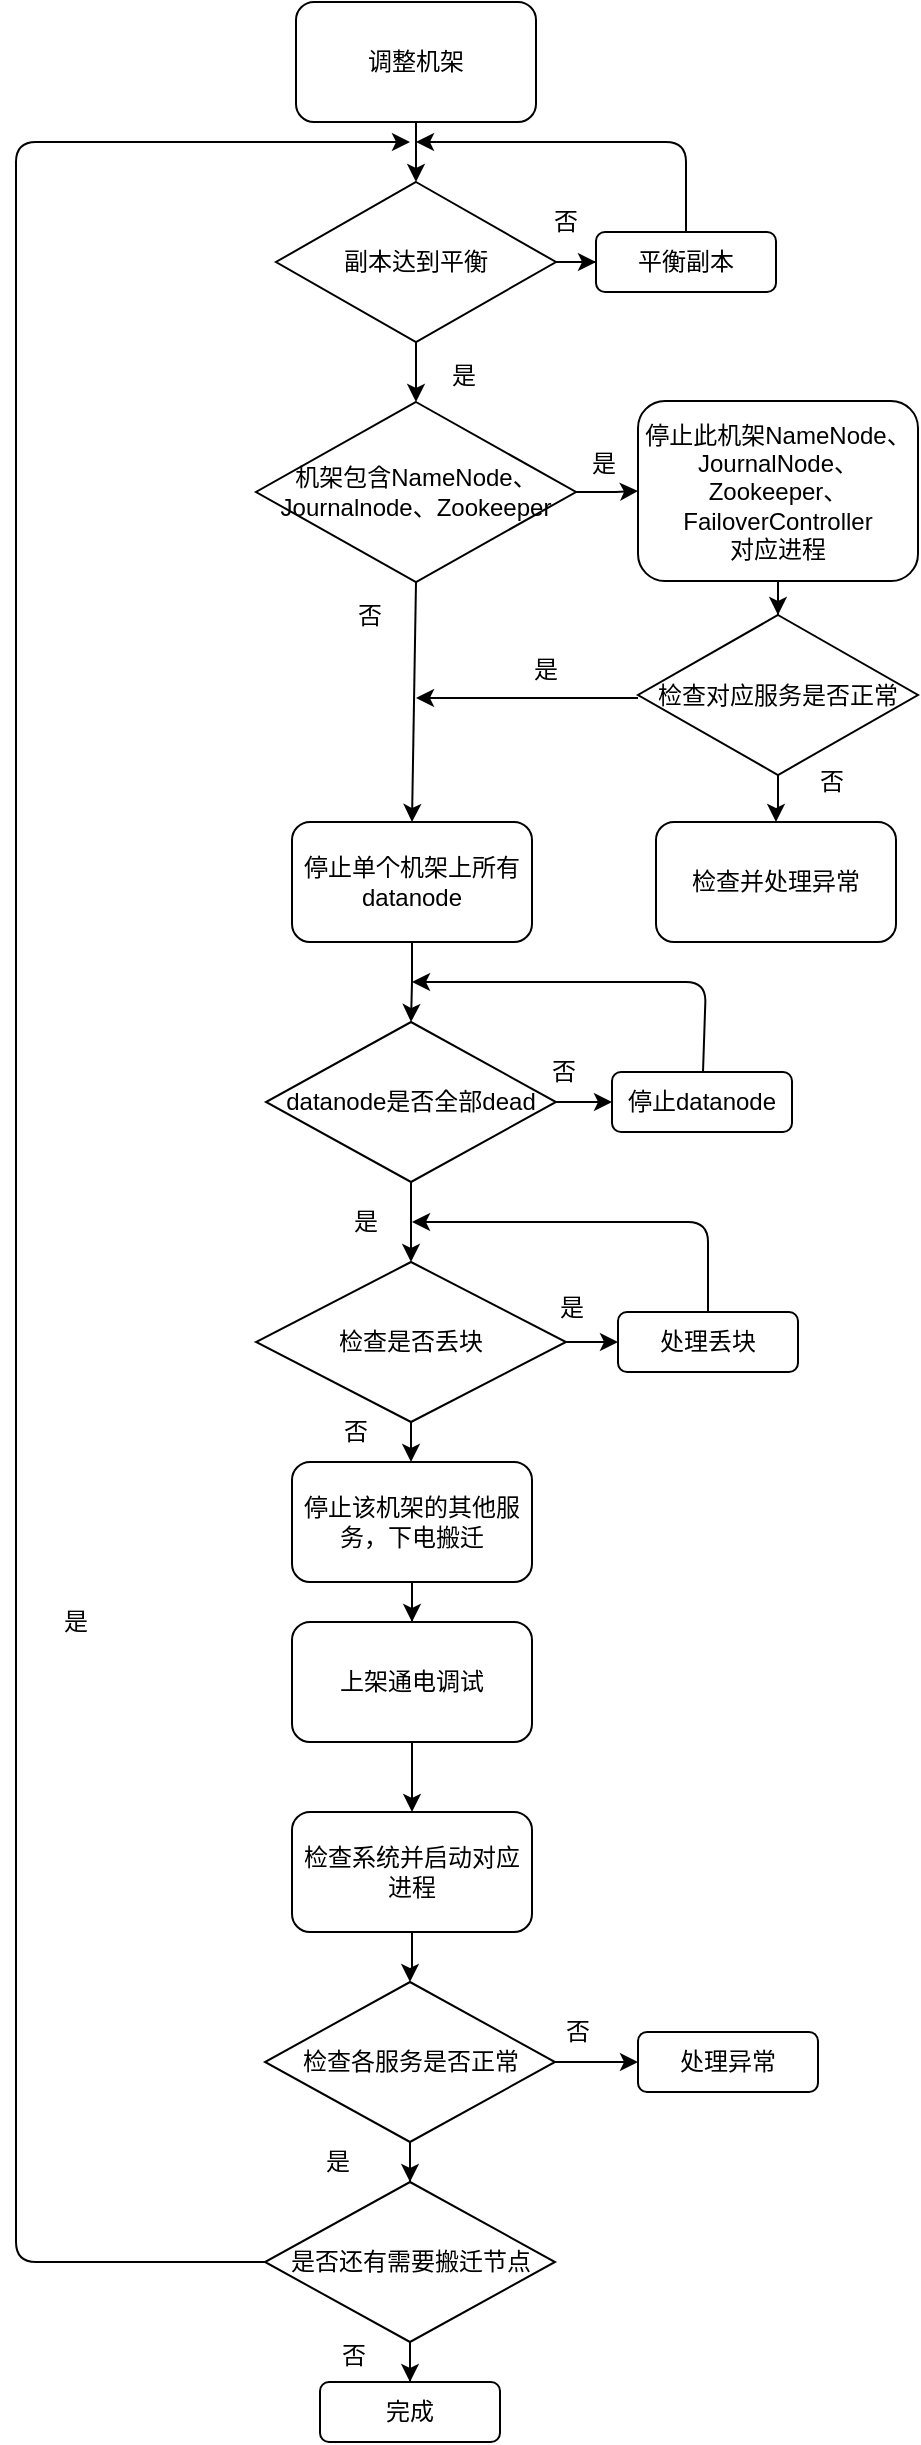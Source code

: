 <mxfile version="10.6.6" type="github"><diagram id="opHKIoUDgZuY2YqcgxCg" name="第 1 页"><mxGraphModel dx="1394" dy="747" grid="1" gridSize="10" guides="1" tooltips="1" connect="1" arrows="1" fold="1" page="1" pageScale="1" pageWidth="827" pageHeight="1169" math="0" shadow="0"><root><mxCell id="0"/><mxCell id="1" parent="0"/><mxCell id="p6dFuGvCJISUqK0bhyE4-28" value="" style="edgeStyle=orthogonalEdgeStyle;rounded=0;orthogonalLoop=1;jettySize=auto;html=1;" edge="1" parent="1" source="p6dFuGvCJISUqK0bhyE4-1" target="p6dFuGvCJISUqK0bhyE4-27"><mxGeometry relative="1" as="geometry"/></mxCell><mxCell id="p6dFuGvCJISUqK0bhyE4-1" value="调整机架" style="rounded=1;whiteSpace=wrap;html=1;" vertex="1" parent="1"><mxGeometry x="340" y="20" width="120" height="60" as="geometry"/></mxCell><mxCell id="p6dFuGvCJISUqK0bhyE4-7" value="" style="edgeStyle=orthogonalEdgeStyle;rounded=0;orthogonalLoop=1;jettySize=auto;html=1;" edge="1" parent="1" source="p6dFuGvCJISUqK0bhyE4-2" target="p6dFuGvCJISUqK0bhyE4-6"><mxGeometry relative="1" as="geometry"/></mxCell><mxCell id="p6dFuGvCJISUqK0bhyE4-2" value="停止单个机架上所有datanode" style="rounded=1;whiteSpace=wrap;html=1;" vertex="1" parent="1"><mxGeometry x="338" y="430" width="120" height="60" as="geometry"/></mxCell><mxCell id="p6dFuGvCJISUqK0bhyE4-17" value="" style="edgeStyle=orthogonalEdgeStyle;rounded=0;orthogonalLoop=1;jettySize=auto;html=1;" edge="1" parent="1" source="p6dFuGvCJISUqK0bhyE4-6" target="p6dFuGvCJISUqK0bhyE4-16"><mxGeometry relative="1" as="geometry"/></mxCell><mxCell id="p6dFuGvCJISUqK0bhyE4-35" value="" style="edgeStyle=orthogonalEdgeStyle;rounded=0;orthogonalLoop=1;jettySize=auto;html=1;" edge="1" parent="1" source="p6dFuGvCJISUqK0bhyE4-6" target="p6dFuGvCJISUqK0bhyE4-34"><mxGeometry relative="1" as="geometry"/></mxCell><mxCell id="p6dFuGvCJISUqK0bhyE4-6" value="datanode是否全部dead" style="rhombus;whiteSpace=wrap;html=1;" vertex="1" parent="1"><mxGeometry x="325" y="530" width="145" height="80" as="geometry"/></mxCell><mxCell id="p6dFuGvCJISUqK0bhyE4-21" value="" style="edgeStyle=orthogonalEdgeStyle;rounded=0;orthogonalLoop=1;jettySize=auto;html=1;" edge="1" parent="1" source="p6dFuGvCJISUqK0bhyE4-16" target="p6dFuGvCJISUqK0bhyE4-20"><mxGeometry relative="1" as="geometry"/></mxCell><mxCell id="p6dFuGvCJISUqK0bhyE4-38" value="" style="edgeStyle=orthogonalEdgeStyle;rounded=0;orthogonalLoop=1;jettySize=auto;html=1;" edge="1" parent="1" source="p6dFuGvCJISUqK0bhyE4-16" target="p6dFuGvCJISUqK0bhyE4-37"><mxGeometry relative="1" as="geometry"/></mxCell><mxCell id="p6dFuGvCJISUqK0bhyE4-16" value="检查是否丢块" style="rhombus;whiteSpace=wrap;html=1;" vertex="1" parent="1"><mxGeometry x="320" y="650" width="155" height="80" as="geometry"/></mxCell><mxCell id="p6dFuGvCJISUqK0bhyE4-23" value="" style="edgeStyle=orthogonalEdgeStyle;rounded=0;orthogonalLoop=1;jettySize=auto;html=1;" edge="1" parent="1" source="p6dFuGvCJISUqK0bhyE4-20" target="p6dFuGvCJISUqK0bhyE4-22"><mxGeometry relative="1" as="geometry"/></mxCell><mxCell id="p6dFuGvCJISUqK0bhyE4-20" value="停止该机架的其他服务，下电搬迁" style="rounded=1;whiteSpace=wrap;html=1;" vertex="1" parent="1"><mxGeometry x="338" y="750" width="120" height="60" as="geometry"/></mxCell><mxCell id="p6dFuGvCJISUqK0bhyE4-56" value="" style="edgeStyle=orthogonalEdgeStyle;rounded=0;orthogonalLoop=1;jettySize=auto;html=1;" edge="1" parent="1" source="p6dFuGvCJISUqK0bhyE4-22" target="p6dFuGvCJISUqK0bhyE4-40"><mxGeometry relative="1" as="geometry"/></mxCell><mxCell id="p6dFuGvCJISUqK0bhyE4-22" value="上架通电调试" style="rounded=1;whiteSpace=wrap;html=1;" vertex="1" parent="1"><mxGeometry x="338" y="830" width="120" height="60" as="geometry"/></mxCell><mxCell id="p6dFuGvCJISUqK0bhyE4-57" value="" style="edgeStyle=orthogonalEdgeStyle;rounded=0;orthogonalLoop=1;jettySize=auto;html=1;" edge="1" parent="1" source="p6dFuGvCJISUqK0bhyE4-40" target="p6dFuGvCJISUqK0bhyE4-26"><mxGeometry relative="1" as="geometry"/></mxCell><mxCell id="p6dFuGvCJISUqK0bhyE4-40" value="检查系统并启动对应进程" style="rounded=1;whiteSpace=wrap;html=1;" vertex="1" parent="1"><mxGeometry x="338" y="925" width="120" height="60" as="geometry"/></mxCell><mxCell id="p6dFuGvCJISUqK0bhyE4-64" value="" style="edgeStyle=orthogonalEdgeStyle;rounded=0;orthogonalLoop=1;jettySize=auto;html=1;" edge="1" parent="1" source="p6dFuGvCJISUqK0bhyE4-26" target="p6dFuGvCJISUqK0bhyE4-61"><mxGeometry relative="1" as="geometry"/></mxCell><mxCell id="p6dFuGvCJISUqK0bhyE4-69" value="" style="edgeStyle=orthogonalEdgeStyle;rounded=0;orthogonalLoop=1;jettySize=auto;html=1;" edge="1" parent="1" source="p6dFuGvCJISUqK0bhyE4-26" target="p6dFuGvCJISUqK0bhyE4-68"><mxGeometry relative="1" as="geometry"/></mxCell><mxCell id="p6dFuGvCJISUqK0bhyE4-26" value="检查各服务是否正常" style="rhombus;whiteSpace=wrap;html=1;" vertex="1" parent="1"><mxGeometry x="324.5" y="1010" width="145" height="80" as="geometry"/></mxCell><mxCell id="p6dFuGvCJISUqK0bhyE4-75" value="" style="edgeStyle=orthogonalEdgeStyle;rounded=0;orthogonalLoop=1;jettySize=auto;html=1;" edge="1" parent="1" source="p6dFuGvCJISUqK0bhyE4-68" target="p6dFuGvCJISUqK0bhyE4-70"><mxGeometry relative="1" as="geometry"/></mxCell><mxCell id="p6dFuGvCJISUqK0bhyE4-68" value="是否还有需要搬迁节点" style="rhombus;whiteSpace=wrap;html=1;" vertex="1" parent="1"><mxGeometry x="324.5" y="1110" width="145" height="80" as="geometry"/></mxCell><mxCell id="p6dFuGvCJISUqK0bhyE4-31" value="" style="edgeStyle=orthogonalEdgeStyle;rounded=0;orthogonalLoop=1;jettySize=auto;html=1;" edge="1" parent="1" source="p6dFuGvCJISUqK0bhyE4-27" target="p6dFuGvCJISUqK0bhyE4-30"><mxGeometry relative="1" as="geometry"/></mxCell><mxCell id="p6dFuGvCJISUqK0bhyE4-45" value="" style="edgeStyle=orthogonalEdgeStyle;rounded=0;orthogonalLoop=1;jettySize=auto;html=1;" edge="1" parent="1" source="p6dFuGvCJISUqK0bhyE4-27" target="p6dFuGvCJISUqK0bhyE4-44"><mxGeometry relative="1" as="geometry"/></mxCell><mxCell id="p6dFuGvCJISUqK0bhyE4-27" value="副本达到平衡" style="rhombus;whiteSpace=wrap;html=1;" vertex="1" parent="1"><mxGeometry x="330" y="110" width="140" height="80" as="geometry"/></mxCell><mxCell id="p6dFuGvCJISUqK0bhyE4-47" value="" style="edgeStyle=orthogonalEdgeStyle;rounded=0;orthogonalLoop=1;jettySize=auto;html=1;" edge="1" parent="1" source="p6dFuGvCJISUqK0bhyE4-44" target="p6dFuGvCJISUqK0bhyE4-46"><mxGeometry relative="1" as="geometry"/></mxCell><mxCell id="p6dFuGvCJISUqK0bhyE4-44" value="机架包含NameNode、Journalnode、Zookeeper" style="rhombus;whiteSpace=wrap;html=1;" vertex="1" parent="1"><mxGeometry x="320" y="220" width="160" height="90" as="geometry"/></mxCell><mxCell id="p6dFuGvCJISUqK0bhyE4-30" value="平衡副本" style="rounded=1;whiteSpace=wrap;html=1;" vertex="1" parent="1"><mxGeometry x="490" y="135" width="90" height="30" as="geometry"/></mxCell><mxCell id="p6dFuGvCJISUqK0bhyE4-33" value="" style="endArrow=classic;html=1;exitX=0.5;exitY=0;exitDx=0;exitDy=0;" edge="1" parent="1" source="p6dFuGvCJISUqK0bhyE4-30"><mxGeometry width="50" height="50" relative="1" as="geometry"><mxPoint x="530" y="130" as="sourcePoint"/><mxPoint x="400" y="90" as="targetPoint"/><Array as="points"><mxPoint x="535" y="90"/></Array></mxGeometry></mxCell><mxCell id="p6dFuGvCJISUqK0bhyE4-34" value="停止datanode" style="rounded=1;whiteSpace=wrap;html=1;" vertex="1" parent="1"><mxGeometry x="498" y="555" width="90" height="30" as="geometry"/></mxCell><mxCell id="p6dFuGvCJISUqK0bhyE4-36" value="" style="endArrow=classic;html=1;" edge="1" parent="1" source="p6dFuGvCJISUqK0bhyE4-34"><mxGeometry width="50" height="50" relative="1" as="geometry"><mxPoint x="555.5" y="535" as="sourcePoint"/><mxPoint x="398" y="510" as="targetPoint"/><Array as="points"><mxPoint x="545" y="510"/></Array></mxGeometry></mxCell><mxCell id="p6dFuGvCJISUqK0bhyE4-37" value="处理丢块" style="rounded=1;whiteSpace=wrap;html=1;" vertex="1" parent="1"><mxGeometry x="501" y="675" width="90" height="30" as="geometry"/></mxCell><mxCell id="p6dFuGvCJISUqK0bhyE4-39" value="" style="endArrow=classic;html=1;exitX=0.5;exitY=0;exitDx=0;exitDy=0;" edge="1" parent="1" source="p6dFuGvCJISUqK0bhyE4-37"><mxGeometry width="50" height="50" relative="1" as="geometry"><mxPoint x="560" y="665" as="sourcePoint"/><mxPoint x="398" y="630" as="targetPoint"/><Array as="points"><mxPoint x="546" y="630"/></Array></mxGeometry></mxCell><mxCell id="p6dFuGvCJISUqK0bhyE4-49" value="" style="edgeStyle=orthogonalEdgeStyle;rounded=0;orthogonalLoop=1;jettySize=auto;html=1;" edge="1" parent="1" source="p6dFuGvCJISUqK0bhyE4-46" target="p6dFuGvCJISUqK0bhyE4-48"><mxGeometry relative="1" as="geometry"/></mxCell><mxCell id="p6dFuGvCJISUqK0bhyE4-46" value="停止此机架NameNode、JournalNode、Zookeeper、FailoverController&lt;br&gt;对应进程" style="rounded=1;whiteSpace=wrap;html=1;" vertex="1" parent="1"><mxGeometry x="511" y="219.5" width="140" height="90" as="geometry"/></mxCell><mxCell id="p6dFuGvCJISUqK0bhyE4-51" value="" style="edgeStyle=orthogonalEdgeStyle;rounded=0;orthogonalLoop=1;jettySize=auto;html=1;" edge="1" parent="1" source="p6dFuGvCJISUqK0bhyE4-48" target="p6dFuGvCJISUqK0bhyE4-50"><mxGeometry relative="1" as="geometry"/></mxCell><mxCell id="p6dFuGvCJISUqK0bhyE4-48" value="检查对应服务是否正常" style="rhombus;whiteSpace=wrap;html=1;" vertex="1" parent="1"><mxGeometry x="511" y="326.5" width="140" height="80" as="geometry"/></mxCell><mxCell id="p6dFuGvCJISUqK0bhyE4-50" value="检查并处理异常" style="rounded=1;whiteSpace=wrap;html=1;" vertex="1" parent="1"><mxGeometry x="520" y="430" width="120" height="60" as="geometry"/></mxCell><mxCell id="p6dFuGvCJISUqK0bhyE4-54" value="" style="endArrow=classic;html=1;exitX=0.5;exitY=1;exitDx=0;exitDy=0;entryX=0.5;entryY=0;entryDx=0;entryDy=0;" edge="1" parent="1" source="p6dFuGvCJISUqK0bhyE4-44" target="p6dFuGvCJISUqK0bhyE4-2"><mxGeometry width="50" height="50" relative="1" as="geometry"><mxPoint x="350" y="370" as="sourcePoint"/><mxPoint x="400" y="320" as="targetPoint"/></mxGeometry></mxCell><mxCell id="p6dFuGvCJISUqK0bhyE4-55" value="" style="endArrow=classic;html=1;exitX=0;exitY=0.5;exitDx=0;exitDy=0;" edge="1" parent="1"><mxGeometry width="50" height="50" relative="1" as="geometry"><mxPoint x="511" y="368" as="sourcePoint"/><mxPoint x="400" y="368" as="targetPoint"/><Array as="points"/></mxGeometry></mxCell><mxCell id="p6dFuGvCJISUqK0bhyE4-61" value="处理异常" style="rounded=1;whiteSpace=wrap;html=1;" vertex="1" parent="1"><mxGeometry x="511" y="1035" width="90" height="30" as="geometry"/></mxCell><mxCell id="p6dFuGvCJISUqK0bhyE4-67" value="" style="endArrow=classic;html=1;exitX=0;exitY=0.5;exitDx=0;exitDy=0;" edge="1" parent="1" source="p6dFuGvCJISUqK0bhyE4-68"><mxGeometry width="50" height="50" relative="1" as="geometry"><mxPoint x="320" y="1050" as="sourcePoint"/><mxPoint x="397" y="90" as="targetPoint"/><Array as="points"><mxPoint x="200" y="1150"/><mxPoint x="200" y="90"/></Array></mxGeometry></mxCell><mxCell id="p6dFuGvCJISUqK0bhyE4-70" value="完成" style="rounded=1;whiteSpace=wrap;html=1;" vertex="1" parent="1"><mxGeometry x="352" y="1210" width="90" height="30" as="geometry"/></mxCell><mxCell id="p6dFuGvCJISUqK0bhyE4-77" value="否" style="text;html=1;strokeColor=none;fillColor=none;align=center;verticalAlign=middle;whiteSpace=wrap;rounded=0;" vertex="1" parent="1"><mxGeometry x="455" y="120" width="40" height="20" as="geometry"/></mxCell><mxCell id="p6dFuGvCJISUqK0bhyE4-78" value="是" style="text;html=1;strokeColor=none;fillColor=none;align=center;verticalAlign=middle;whiteSpace=wrap;rounded=0;" vertex="1" parent="1"><mxGeometry x="404" y="197" width="40" height="20" as="geometry"/></mxCell><mxCell id="p6dFuGvCJISUqK0bhyE4-79" value="是" style="text;html=1;strokeColor=none;fillColor=none;align=center;verticalAlign=middle;whiteSpace=wrap;rounded=0;" vertex="1" parent="1"><mxGeometry x="473.5" y="241" width="40" height="20" as="geometry"/></mxCell><mxCell id="p6dFuGvCJISUqK0bhyE4-80" value="否" style="text;html=1;strokeColor=none;fillColor=none;align=center;verticalAlign=middle;whiteSpace=wrap;rounded=0;" vertex="1" parent="1"><mxGeometry x="588" y="399.5" width="40" height="20" as="geometry"/></mxCell><mxCell id="p6dFuGvCJISUqK0bhyE4-83" value="是" style="text;html=1;strokeColor=none;fillColor=none;align=center;verticalAlign=middle;whiteSpace=wrap;rounded=0;" vertex="1" parent="1"><mxGeometry x="445" y="344" width="40" height="20" as="geometry"/></mxCell><mxCell id="p6dFuGvCJISUqK0bhyE4-86" value="否" style="text;html=1;strokeColor=none;fillColor=none;align=center;verticalAlign=middle;whiteSpace=wrap;rounded=0;" vertex="1" parent="1"><mxGeometry x="357" y="317" width="40" height="20" as="geometry"/></mxCell><mxCell id="p6dFuGvCJISUqK0bhyE4-87" value="否" style="text;html=1;strokeColor=none;fillColor=none;align=center;verticalAlign=middle;whiteSpace=wrap;rounded=0;" vertex="1" parent="1"><mxGeometry x="453.5" y="545" width="40" height="20" as="geometry"/></mxCell><mxCell id="p6dFuGvCJISUqK0bhyE4-88" value="否" style="text;html=1;strokeColor=none;fillColor=none;align=center;verticalAlign=middle;whiteSpace=wrap;rounded=0;" vertex="1" parent="1"><mxGeometry x="350" y="725" width="40" height="20" as="geometry"/></mxCell><mxCell id="p6dFuGvCJISUqK0bhyE4-89" value="是" style="text;html=1;strokeColor=none;fillColor=none;align=center;verticalAlign=middle;whiteSpace=wrap;rounded=0;" vertex="1" parent="1"><mxGeometry x="458" y="663" width="40" height="20" as="geometry"/></mxCell><mxCell id="p6dFuGvCJISUqK0bhyE4-90" value="是" style="text;html=1;strokeColor=none;fillColor=none;align=center;verticalAlign=middle;whiteSpace=wrap;rounded=0;" vertex="1" parent="1"><mxGeometry x="355" y="620" width="40" height="20" as="geometry"/></mxCell><mxCell id="p6dFuGvCJISUqK0bhyE4-91" value="否" style="text;html=1;strokeColor=none;fillColor=none;align=center;verticalAlign=middle;whiteSpace=wrap;rounded=0;" vertex="1" parent="1"><mxGeometry x="461" y="1025" width="40" height="20" as="geometry"/></mxCell><mxCell id="p6dFuGvCJISUqK0bhyE4-92" value="是" style="text;html=1;strokeColor=none;fillColor=none;align=center;verticalAlign=middle;whiteSpace=wrap;rounded=0;" vertex="1" parent="1"><mxGeometry x="341" y="1090" width="40" height="20" as="geometry"/></mxCell><mxCell id="p6dFuGvCJISUqK0bhyE4-93" value="是" style="text;html=1;strokeColor=none;fillColor=none;align=center;verticalAlign=middle;whiteSpace=wrap;rounded=0;" vertex="1" parent="1"><mxGeometry x="210" y="820" width="40" height="20" as="geometry"/></mxCell><mxCell id="p6dFuGvCJISUqK0bhyE4-94" value="否" style="text;html=1;strokeColor=none;fillColor=none;align=center;verticalAlign=middle;whiteSpace=wrap;rounded=0;" vertex="1" parent="1"><mxGeometry x="349" y="1187" width="40" height="20" as="geometry"/></mxCell></root></mxGraphModel></diagram></mxfile>